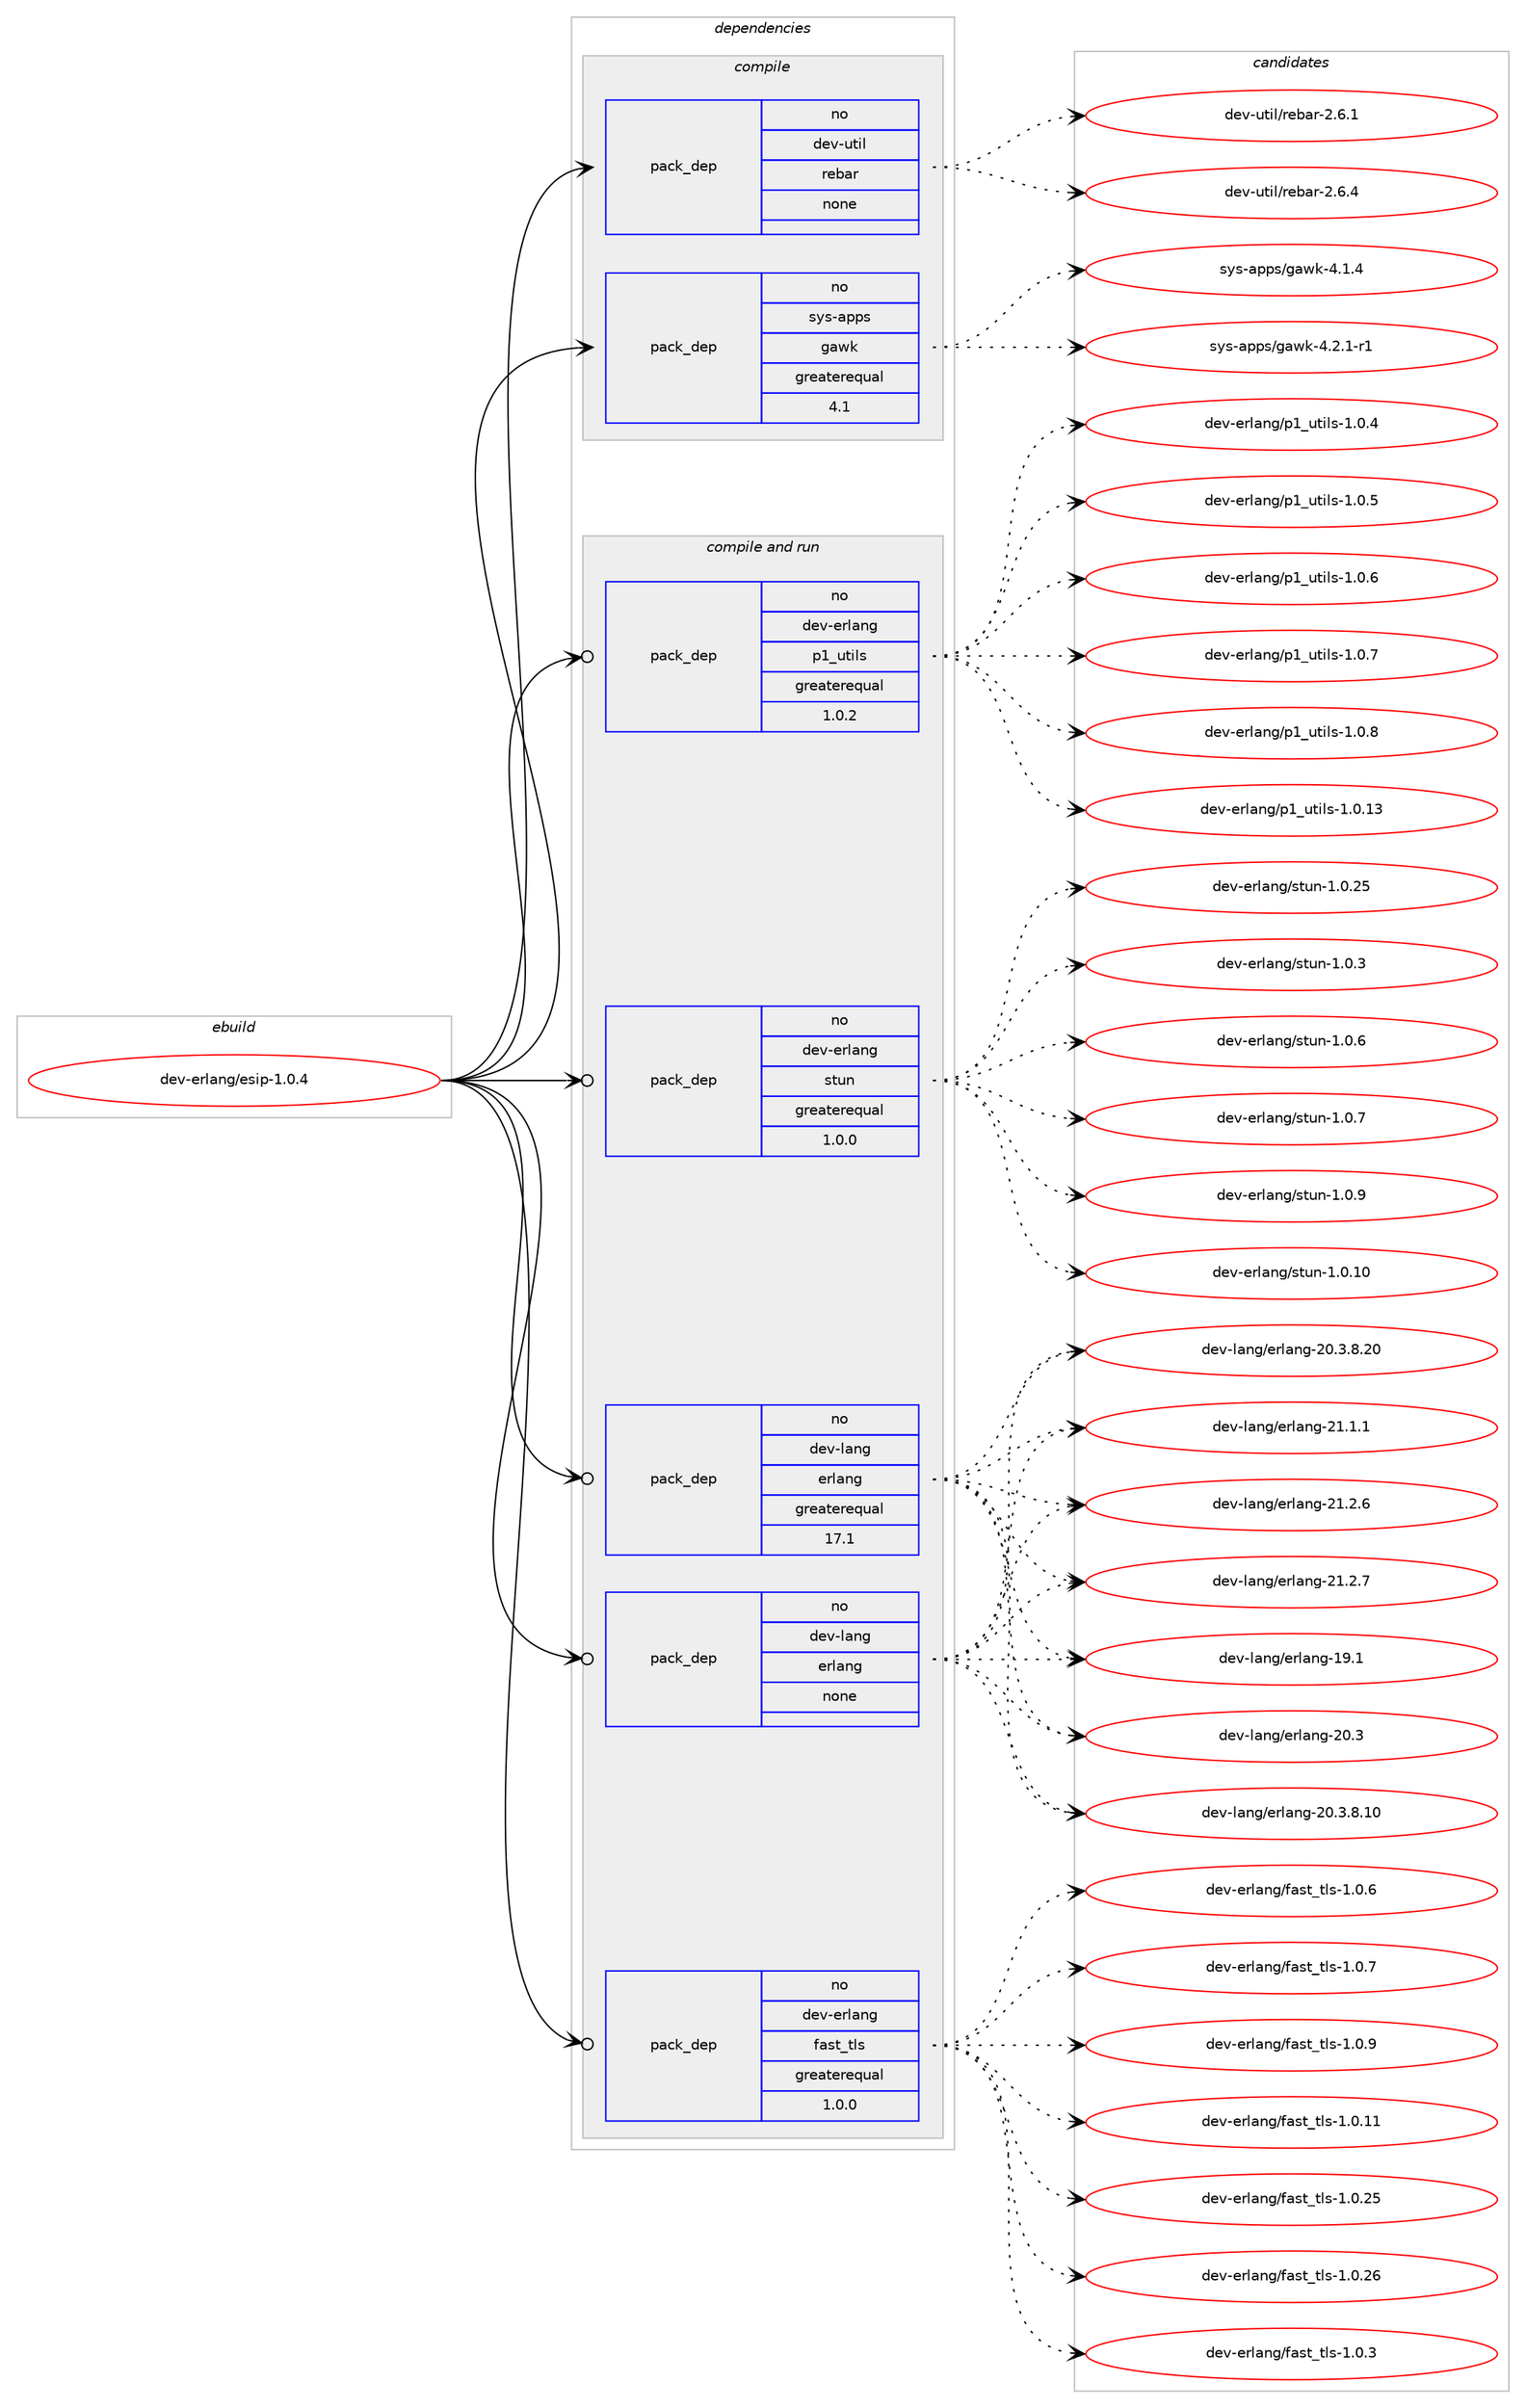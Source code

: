 digraph prolog {

# *************
# Graph options
# *************

newrank=true;
concentrate=true;
compound=true;
graph [rankdir=LR,fontname=Helvetica,fontsize=10,ranksep=1.5];#, ranksep=2.5, nodesep=0.2];
edge  [arrowhead=vee];
node  [fontname=Helvetica,fontsize=10];

# **********
# The ebuild
# **********

subgraph cluster_leftcol {
color=gray;
rank=same;
label=<<i>ebuild</i>>;
id [label="dev-erlang/esip-1.0.4", color=red, width=4, href="../dev-erlang/esip-1.0.4.svg"];
}

# ****************
# The dependencies
# ****************

subgraph cluster_midcol {
color=gray;
label=<<i>dependencies</i>>;
subgraph cluster_compile {
fillcolor="#eeeeee";
style=filled;
label=<<i>compile</i>>;
subgraph pack944758 {
dependency1324012 [label=<<TABLE BORDER="0" CELLBORDER="1" CELLSPACING="0" CELLPADDING="4" WIDTH="220"><TR><TD ROWSPAN="6" CELLPADDING="30">pack_dep</TD></TR><TR><TD WIDTH="110">no</TD></TR><TR><TD>dev-util</TD></TR><TR><TD>rebar</TD></TR><TR><TD>none</TD></TR><TR><TD></TD></TR></TABLE>>, shape=none, color=blue];
}
id:e -> dependency1324012:w [weight=20,style="solid",arrowhead="vee"];
subgraph pack944759 {
dependency1324013 [label=<<TABLE BORDER="0" CELLBORDER="1" CELLSPACING="0" CELLPADDING="4" WIDTH="220"><TR><TD ROWSPAN="6" CELLPADDING="30">pack_dep</TD></TR><TR><TD WIDTH="110">no</TD></TR><TR><TD>sys-apps</TD></TR><TR><TD>gawk</TD></TR><TR><TD>greaterequal</TD></TR><TR><TD>4.1</TD></TR></TABLE>>, shape=none, color=blue];
}
id:e -> dependency1324013:w [weight=20,style="solid",arrowhead="vee"];
}
subgraph cluster_compileandrun {
fillcolor="#eeeeee";
style=filled;
label=<<i>compile and run</i>>;
subgraph pack944760 {
dependency1324014 [label=<<TABLE BORDER="0" CELLBORDER="1" CELLSPACING="0" CELLPADDING="4" WIDTH="220"><TR><TD ROWSPAN="6" CELLPADDING="30">pack_dep</TD></TR><TR><TD WIDTH="110">no</TD></TR><TR><TD>dev-erlang</TD></TR><TR><TD>fast_tls</TD></TR><TR><TD>greaterequal</TD></TR><TR><TD>1.0.0</TD></TR></TABLE>>, shape=none, color=blue];
}
id:e -> dependency1324014:w [weight=20,style="solid",arrowhead="odotvee"];
subgraph pack944761 {
dependency1324015 [label=<<TABLE BORDER="0" CELLBORDER="1" CELLSPACING="0" CELLPADDING="4" WIDTH="220"><TR><TD ROWSPAN="6" CELLPADDING="30">pack_dep</TD></TR><TR><TD WIDTH="110">no</TD></TR><TR><TD>dev-erlang</TD></TR><TR><TD>p1_utils</TD></TR><TR><TD>greaterequal</TD></TR><TR><TD>1.0.2</TD></TR></TABLE>>, shape=none, color=blue];
}
id:e -> dependency1324015:w [weight=20,style="solid",arrowhead="odotvee"];
subgraph pack944762 {
dependency1324016 [label=<<TABLE BORDER="0" CELLBORDER="1" CELLSPACING="0" CELLPADDING="4" WIDTH="220"><TR><TD ROWSPAN="6" CELLPADDING="30">pack_dep</TD></TR><TR><TD WIDTH="110">no</TD></TR><TR><TD>dev-erlang</TD></TR><TR><TD>stun</TD></TR><TR><TD>greaterequal</TD></TR><TR><TD>1.0.0</TD></TR></TABLE>>, shape=none, color=blue];
}
id:e -> dependency1324016:w [weight=20,style="solid",arrowhead="odotvee"];
subgraph pack944763 {
dependency1324017 [label=<<TABLE BORDER="0" CELLBORDER="1" CELLSPACING="0" CELLPADDING="4" WIDTH="220"><TR><TD ROWSPAN="6" CELLPADDING="30">pack_dep</TD></TR><TR><TD WIDTH="110">no</TD></TR><TR><TD>dev-lang</TD></TR><TR><TD>erlang</TD></TR><TR><TD>greaterequal</TD></TR><TR><TD>17.1</TD></TR></TABLE>>, shape=none, color=blue];
}
id:e -> dependency1324017:w [weight=20,style="solid",arrowhead="odotvee"];
subgraph pack944764 {
dependency1324018 [label=<<TABLE BORDER="0" CELLBORDER="1" CELLSPACING="0" CELLPADDING="4" WIDTH="220"><TR><TD ROWSPAN="6" CELLPADDING="30">pack_dep</TD></TR><TR><TD WIDTH="110">no</TD></TR><TR><TD>dev-lang</TD></TR><TR><TD>erlang</TD></TR><TR><TD>none</TD></TR><TR><TD></TD></TR></TABLE>>, shape=none, color=blue];
}
id:e -> dependency1324018:w [weight=20,style="solid",arrowhead="odotvee"];
}
subgraph cluster_run {
fillcolor="#eeeeee";
style=filled;
label=<<i>run</i>>;
}
}

# **************
# The candidates
# **************

subgraph cluster_choices {
rank=same;
color=gray;
label=<<i>candidates</i>>;

subgraph choice944758 {
color=black;
nodesep=1;
choice10010111845117116105108471141019897114455046544649 [label="dev-util/rebar-2.6.1", color=red, width=4,href="../dev-util/rebar-2.6.1.svg"];
choice10010111845117116105108471141019897114455046544652 [label="dev-util/rebar-2.6.4", color=red, width=4,href="../dev-util/rebar-2.6.4.svg"];
dependency1324012:e -> choice10010111845117116105108471141019897114455046544649:w [style=dotted,weight="100"];
dependency1324012:e -> choice10010111845117116105108471141019897114455046544652:w [style=dotted,weight="100"];
}
subgraph choice944759 {
color=black;
nodesep=1;
choice11512111545971121121154710397119107455246494652 [label="sys-apps/gawk-4.1.4", color=red, width=4,href="../sys-apps/gawk-4.1.4.svg"];
choice115121115459711211211547103971191074552465046494511449 [label="sys-apps/gawk-4.2.1-r1", color=red, width=4,href="../sys-apps/gawk-4.2.1-r1.svg"];
dependency1324013:e -> choice11512111545971121121154710397119107455246494652:w [style=dotted,weight="100"];
dependency1324013:e -> choice115121115459711211211547103971191074552465046494511449:w [style=dotted,weight="100"];
}
subgraph choice944760 {
color=black;
nodesep=1;
choice100101118451011141089711010347102971151169511610811545494648464949 [label="dev-erlang/fast_tls-1.0.11", color=red, width=4,href="../dev-erlang/fast_tls-1.0.11.svg"];
choice100101118451011141089711010347102971151169511610811545494648465053 [label="dev-erlang/fast_tls-1.0.25", color=red, width=4,href="../dev-erlang/fast_tls-1.0.25.svg"];
choice100101118451011141089711010347102971151169511610811545494648465054 [label="dev-erlang/fast_tls-1.0.26", color=red, width=4,href="../dev-erlang/fast_tls-1.0.26.svg"];
choice1001011184510111410897110103471029711511695116108115454946484651 [label="dev-erlang/fast_tls-1.0.3", color=red, width=4,href="../dev-erlang/fast_tls-1.0.3.svg"];
choice1001011184510111410897110103471029711511695116108115454946484654 [label="dev-erlang/fast_tls-1.0.6", color=red, width=4,href="../dev-erlang/fast_tls-1.0.6.svg"];
choice1001011184510111410897110103471029711511695116108115454946484655 [label="dev-erlang/fast_tls-1.0.7", color=red, width=4,href="../dev-erlang/fast_tls-1.0.7.svg"];
choice1001011184510111410897110103471029711511695116108115454946484657 [label="dev-erlang/fast_tls-1.0.9", color=red, width=4,href="../dev-erlang/fast_tls-1.0.9.svg"];
dependency1324014:e -> choice100101118451011141089711010347102971151169511610811545494648464949:w [style=dotted,weight="100"];
dependency1324014:e -> choice100101118451011141089711010347102971151169511610811545494648465053:w [style=dotted,weight="100"];
dependency1324014:e -> choice100101118451011141089711010347102971151169511610811545494648465054:w [style=dotted,weight="100"];
dependency1324014:e -> choice1001011184510111410897110103471029711511695116108115454946484651:w [style=dotted,weight="100"];
dependency1324014:e -> choice1001011184510111410897110103471029711511695116108115454946484654:w [style=dotted,weight="100"];
dependency1324014:e -> choice1001011184510111410897110103471029711511695116108115454946484655:w [style=dotted,weight="100"];
dependency1324014:e -> choice1001011184510111410897110103471029711511695116108115454946484657:w [style=dotted,weight="100"];
}
subgraph choice944761 {
color=black;
nodesep=1;
choice100101118451011141089711010347112499511711610510811545494648464951 [label="dev-erlang/p1_utils-1.0.13", color=red, width=4,href="../dev-erlang/p1_utils-1.0.13.svg"];
choice1001011184510111410897110103471124995117116105108115454946484652 [label="dev-erlang/p1_utils-1.0.4", color=red, width=4,href="../dev-erlang/p1_utils-1.0.4.svg"];
choice1001011184510111410897110103471124995117116105108115454946484653 [label="dev-erlang/p1_utils-1.0.5", color=red, width=4,href="../dev-erlang/p1_utils-1.0.5.svg"];
choice1001011184510111410897110103471124995117116105108115454946484654 [label="dev-erlang/p1_utils-1.0.6", color=red, width=4,href="../dev-erlang/p1_utils-1.0.6.svg"];
choice1001011184510111410897110103471124995117116105108115454946484655 [label="dev-erlang/p1_utils-1.0.7", color=red, width=4,href="../dev-erlang/p1_utils-1.0.7.svg"];
choice1001011184510111410897110103471124995117116105108115454946484656 [label="dev-erlang/p1_utils-1.0.8", color=red, width=4,href="../dev-erlang/p1_utils-1.0.8.svg"];
dependency1324015:e -> choice100101118451011141089711010347112499511711610510811545494648464951:w [style=dotted,weight="100"];
dependency1324015:e -> choice1001011184510111410897110103471124995117116105108115454946484652:w [style=dotted,weight="100"];
dependency1324015:e -> choice1001011184510111410897110103471124995117116105108115454946484653:w [style=dotted,weight="100"];
dependency1324015:e -> choice1001011184510111410897110103471124995117116105108115454946484654:w [style=dotted,weight="100"];
dependency1324015:e -> choice1001011184510111410897110103471124995117116105108115454946484655:w [style=dotted,weight="100"];
dependency1324015:e -> choice1001011184510111410897110103471124995117116105108115454946484656:w [style=dotted,weight="100"];
}
subgraph choice944762 {
color=black;
nodesep=1;
choice10010111845101114108971101034711511611711045494648464948 [label="dev-erlang/stun-1.0.10", color=red, width=4,href="../dev-erlang/stun-1.0.10.svg"];
choice10010111845101114108971101034711511611711045494648465053 [label="dev-erlang/stun-1.0.25", color=red, width=4,href="../dev-erlang/stun-1.0.25.svg"];
choice100101118451011141089711010347115116117110454946484651 [label="dev-erlang/stun-1.0.3", color=red, width=4,href="../dev-erlang/stun-1.0.3.svg"];
choice100101118451011141089711010347115116117110454946484654 [label="dev-erlang/stun-1.0.6", color=red, width=4,href="../dev-erlang/stun-1.0.6.svg"];
choice100101118451011141089711010347115116117110454946484655 [label="dev-erlang/stun-1.0.7", color=red, width=4,href="../dev-erlang/stun-1.0.7.svg"];
choice100101118451011141089711010347115116117110454946484657 [label="dev-erlang/stun-1.0.9", color=red, width=4,href="../dev-erlang/stun-1.0.9.svg"];
dependency1324016:e -> choice10010111845101114108971101034711511611711045494648464948:w [style=dotted,weight="100"];
dependency1324016:e -> choice10010111845101114108971101034711511611711045494648465053:w [style=dotted,weight="100"];
dependency1324016:e -> choice100101118451011141089711010347115116117110454946484651:w [style=dotted,weight="100"];
dependency1324016:e -> choice100101118451011141089711010347115116117110454946484654:w [style=dotted,weight="100"];
dependency1324016:e -> choice100101118451011141089711010347115116117110454946484655:w [style=dotted,weight="100"];
dependency1324016:e -> choice100101118451011141089711010347115116117110454946484657:w [style=dotted,weight="100"];
}
subgraph choice944763 {
color=black;
nodesep=1;
choice100101118451089711010347101114108971101034549574649 [label="dev-lang/erlang-19.1", color=red, width=4,href="../dev-lang/erlang-19.1.svg"];
choice100101118451089711010347101114108971101034550484651 [label="dev-lang/erlang-20.3", color=red, width=4,href="../dev-lang/erlang-20.3.svg"];
choice1001011184510897110103471011141089711010345504846514656464948 [label="dev-lang/erlang-20.3.8.10", color=red, width=4,href="../dev-lang/erlang-20.3.8.10.svg"];
choice1001011184510897110103471011141089711010345504846514656465048 [label="dev-lang/erlang-20.3.8.20", color=red, width=4,href="../dev-lang/erlang-20.3.8.20.svg"];
choice1001011184510897110103471011141089711010345504946494649 [label="dev-lang/erlang-21.1.1", color=red, width=4,href="../dev-lang/erlang-21.1.1.svg"];
choice1001011184510897110103471011141089711010345504946504654 [label="dev-lang/erlang-21.2.6", color=red, width=4,href="../dev-lang/erlang-21.2.6.svg"];
choice1001011184510897110103471011141089711010345504946504655 [label="dev-lang/erlang-21.2.7", color=red, width=4,href="../dev-lang/erlang-21.2.7.svg"];
dependency1324017:e -> choice100101118451089711010347101114108971101034549574649:w [style=dotted,weight="100"];
dependency1324017:e -> choice100101118451089711010347101114108971101034550484651:w [style=dotted,weight="100"];
dependency1324017:e -> choice1001011184510897110103471011141089711010345504846514656464948:w [style=dotted,weight="100"];
dependency1324017:e -> choice1001011184510897110103471011141089711010345504846514656465048:w [style=dotted,weight="100"];
dependency1324017:e -> choice1001011184510897110103471011141089711010345504946494649:w [style=dotted,weight="100"];
dependency1324017:e -> choice1001011184510897110103471011141089711010345504946504654:w [style=dotted,weight="100"];
dependency1324017:e -> choice1001011184510897110103471011141089711010345504946504655:w [style=dotted,weight="100"];
}
subgraph choice944764 {
color=black;
nodesep=1;
choice100101118451089711010347101114108971101034549574649 [label="dev-lang/erlang-19.1", color=red, width=4,href="../dev-lang/erlang-19.1.svg"];
choice100101118451089711010347101114108971101034550484651 [label="dev-lang/erlang-20.3", color=red, width=4,href="../dev-lang/erlang-20.3.svg"];
choice1001011184510897110103471011141089711010345504846514656464948 [label="dev-lang/erlang-20.3.8.10", color=red, width=4,href="../dev-lang/erlang-20.3.8.10.svg"];
choice1001011184510897110103471011141089711010345504846514656465048 [label="dev-lang/erlang-20.3.8.20", color=red, width=4,href="../dev-lang/erlang-20.3.8.20.svg"];
choice1001011184510897110103471011141089711010345504946494649 [label="dev-lang/erlang-21.1.1", color=red, width=4,href="../dev-lang/erlang-21.1.1.svg"];
choice1001011184510897110103471011141089711010345504946504654 [label="dev-lang/erlang-21.2.6", color=red, width=4,href="../dev-lang/erlang-21.2.6.svg"];
choice1001011184510897110103471011141089711010345504946504655 [label="dev-lang/erlang-21.2.7", color=red, width=4,href="../dev-lang/erlang-21.2.7.svg"];
dependency1324018:e -> choice100101118451089711010347101114108971101034549574649:w [style=dotted,weight="100"];
dependency1324018:e -> choice100101118451089711010347101114108971101034550484651:w [style=dotted,weight="100"];
dependency1324018:e -> choice1001011184510897110103471011141089711010345504846514656464948:w [style=dotted,weight="100"];
dependency1324018:e -> choice1001011184510897110103471011141089711010345504846514656465048:w [style=dotted,weight="100"];
dependency1324018:e -> choice1001011184510897110103471011141089711010345504946494649:w [style=dotted,weight="100"];
dependency1324018:e -> choice1001011184510897110103471011141089711010345504946504654:w [style=dotted,weight="100"];
dependency1324018:e -> choice1001011184510897110103471011141089711010345504946504655:w [style=dotted,weight="100"];
}
}

}
